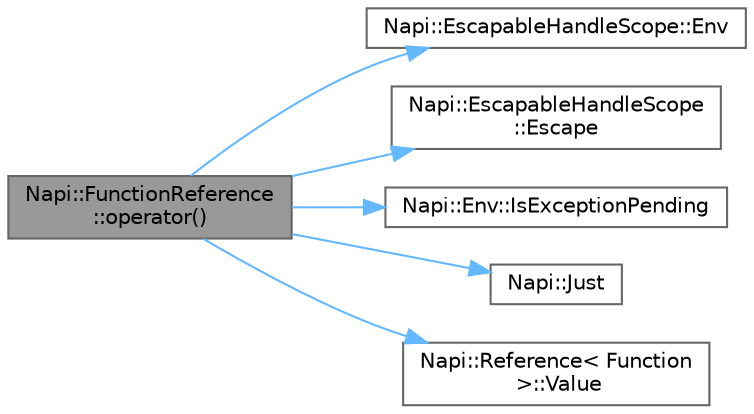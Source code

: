 digraph "Napi::FunctionReference::operator()"
{
 // LATEX_PDF_SIZE
  bgcolor="transparent";
  edge [fontname=Helvetica,fontsize=10,labelfontname=Helvetica,labelfontsize=10];
  node [fontname=Helvetica,fontsize=10,shape=box,height=0.2,width=0.4];
  rankdir="LR";
  Node1 [id="Node000001",label="Napi::FunctionReference\l::operator()",height=0.2,width=0.4,color="gray40", fillcolor="grey60", style="filled", fontcolor="black",tooltip=" "];
  Node1 -> Node2 [id="edge6_Node000001_Node000002",color="steelblue1",style="solid",tooltip=" "];
  Node2 [id="Node000002",label="Napi::EscapableHandleScope::Env",height=0.2,width=0.4,color="grey40", fillcolor="white", style="filled",URL="$class_napi_1_1_escapable_handle_scope.html#a1c0637ef48ebf7d811adaaaee73a0bfa",tooltip=" "];
  Node1 -> Node3 [id="edge7_Node000001_Node000003",color="steelblue1",style="solid",tooltip=" "];
  Node3 [id="Node000003",label="Napi::EscapableHandleScope\l::Escape",height=0.2,width=0.4,color="grey40", fillcolor="white", style="filled",URL="$class_napi_1_1_escapable_handle_scope.html#a3d278b44f79ed180083cbdfa75a3f058",tooltip=" "];
  Node1 -> Node4 [id="edge8_Node000001_Node000004",color="steelblue1",style="solid",tooltip=" "];
  Node4 [id="Node000004",label="Napi::Env::IsExceptionPending",height=0.2,width=0.4,color="grey40", fillcolor="white", style="filled",URL="$class_napi_1_1_env.html#a0e46584af1798aa5ea458d0044678432",tooltip=" "];
  Node1 -> Node5 [id="edge9_Node000001_Node000005",color="steelblue1",style="solid",tooltip=" "];
  Node5 [id="Node000005",label="Napi::Just",height=0.2,width=0.4,color="grey40", fillcolor="white", style="filled",URL="$namespace_napi.html#ae4cf10cf596c741e63d580a9c94994fc",tooltip=" "];
  Node1 -> Node6 [id="edge10_Node000001_Node000006",color="steelblue1",style="solid",tooltip=" "];
  Node6 [id="Node000006",label="Napi::Reference\< Function\l \>::Value",height=0.2,width=0.4,color="grey40", fillcolor="white", style="filled",URL="$class_napi_1_1_reference.html#ae7f2d23d1f33cdbcfb4aa1b89193c5ae",tooltip=" "];
}
